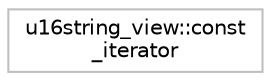 digraph "Graphical Class Hierarchy"
{
 // LATEX_PDF_SIZE
  edge [fontname="Helvetica",fontsize="10",labelfontname="Helvetica",labelfontsize="10"];
  node [fontname="Helvetica",fontsize="10",shape=record];
  rankdir="LR";
  Node0 [label="u16string_view::const\l_iterator",height=0.2,width=0.4,color="grey75", fillcolor="white", style="filled",tooltip="STL iterator class."];
}
